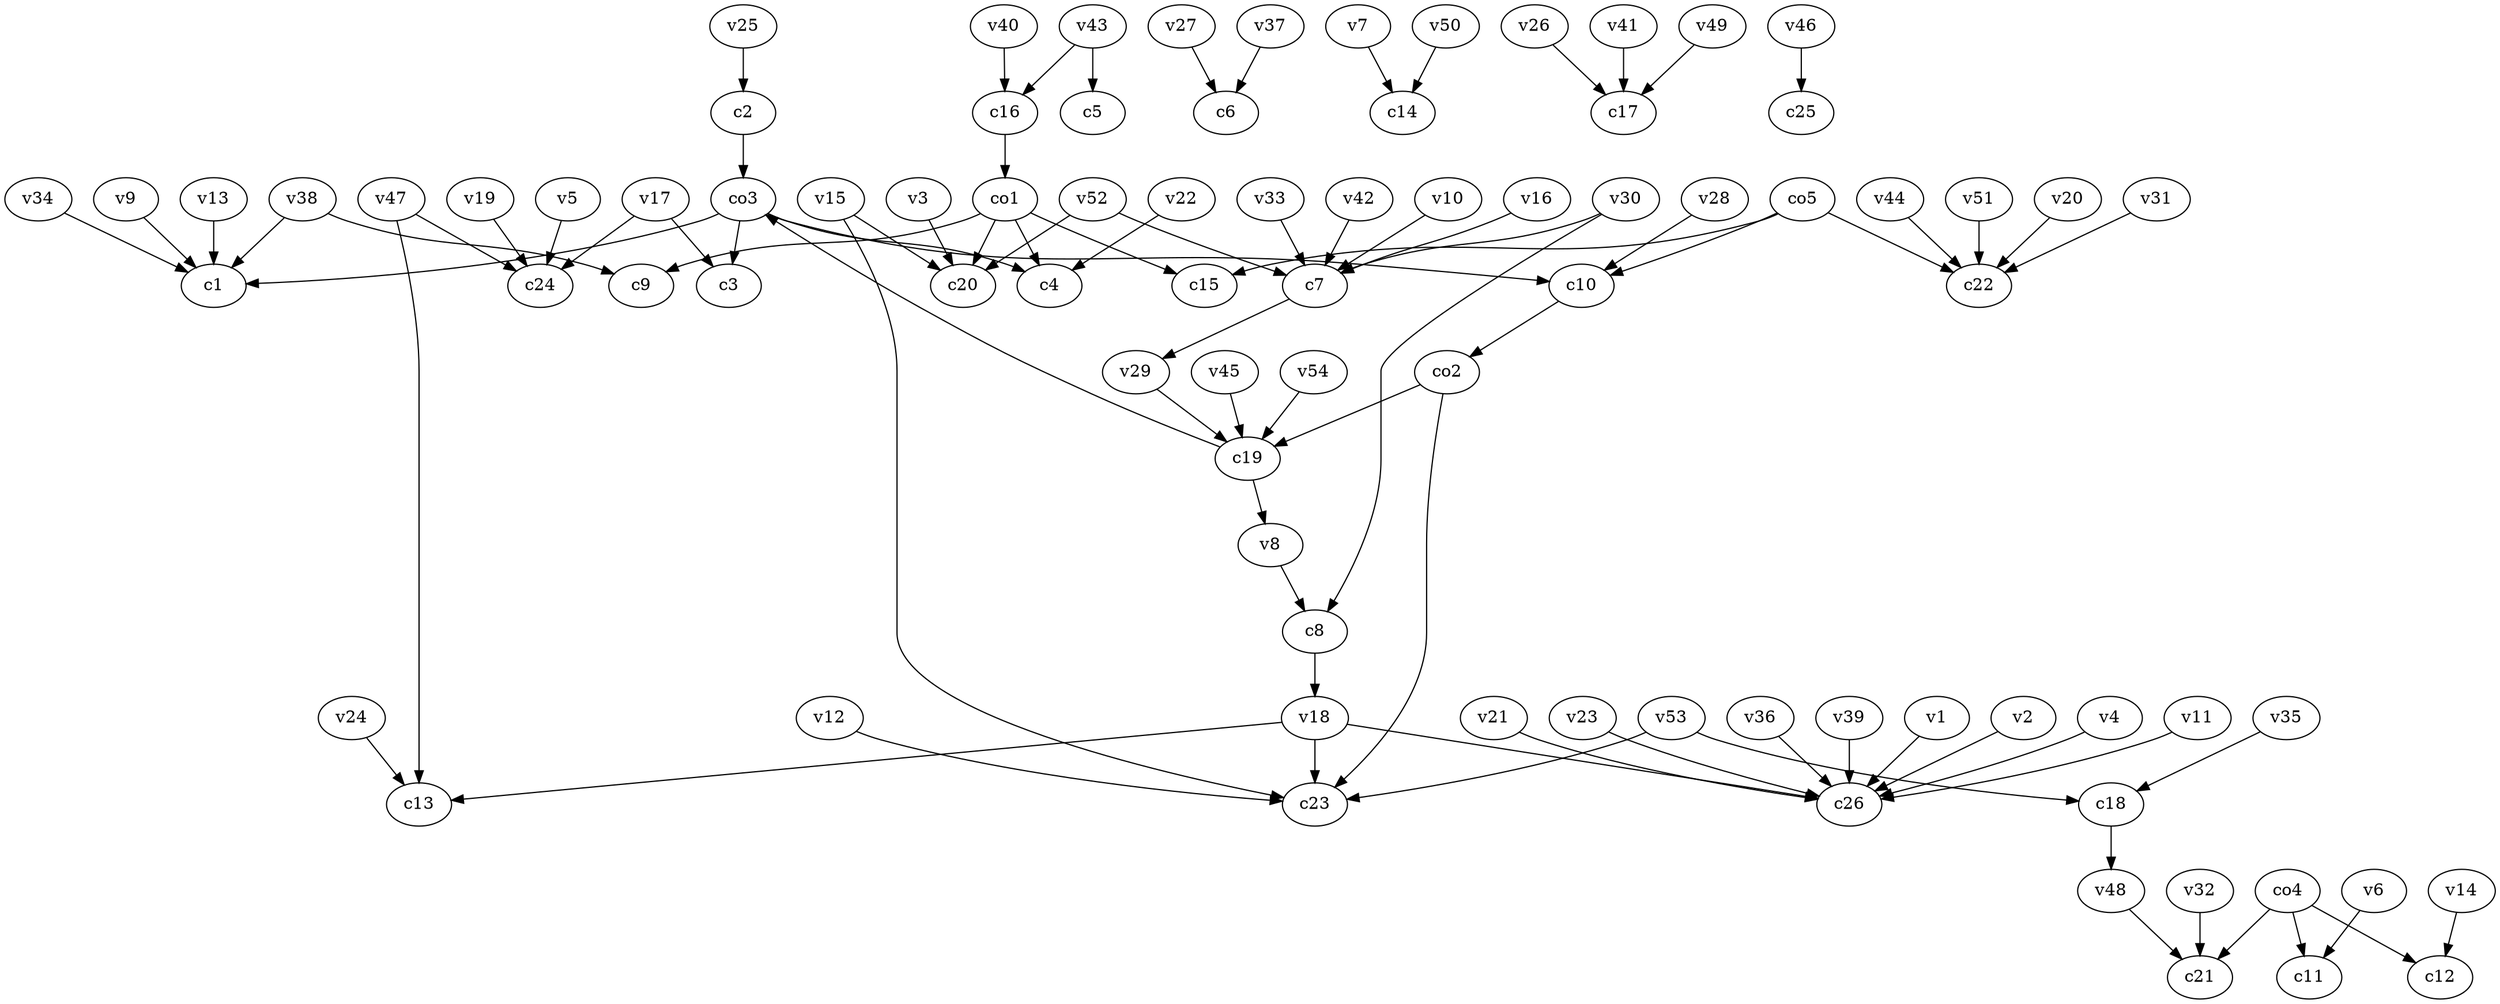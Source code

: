 strict digraph  {
c1;
c2;
c3;
c4;
c5;
c6;
c7;
c8;
c9;
c10;
c11;
c12;
c13;
c14;
c15;
c16;
c17;
c18;
c19;
c20;
c21;
c22;
c23;
c24;
c25;
c26;
v1;
v2;
v3;
v4;
v5;
v6;
v7;
v8;
v9;
v10;
v11;
v12;
v13;
v14;
v15;
v16;
v17;
v18;
v19;
v20;
v21;
v22;
v23;
v24;
v25;
v26;
v27;
v28;
v29;
v30;
v31;
v32;
v33;
v34;
v35;
v36;
v37;
v38;
v39;
v40;
v41;
v42;
v43;
v44;
v45;
v46;
v47;
v48;
v49;
v50;
v51;
v52;
v53;
v54;
co1;
co2;
co3;
co4;
co5;
c2 -> co3  [weight=1];
c7 -> v29  [weight=1];
c8 -> v18  [weight=1];
c10 -> co2  [weight=1];
c16 -> co1  [weight=1];
c18 -> v48  [weight=1];
c19 -> v8  [weight=1];
c19 -> co3  [weight=1];
v1 -> c26  [weight=1];
v2 -> c26  [weight=1];
v3 -> c20  [weight=1];
v4 -> c26  [weight=1];
v5 -> c24  [weight=1];
v6 -> c11  [weight=1];
v7 -> c14  [weight=1];
v8 -> c8  [weight=1];
v9 -> c1  [weight=1];
v10 -> c7  [weight=1];
v11 -> c26  [weight=1];
v12 -> c23  [weight=1];
v13 -> c1  [weight=1];
v14 -> c12  [weight=1];
v15 -> c20  [weight=1];
v15 -> c23  [weight=1];
v16 -> c7  [weight=1];
v17 -> c3  [weight=1];
v17 -> c24  [weight=1];
v18 -> c13  [weight=1];
v18 -> c23  [weight=1];
v18 -> c26  [weight=1];
v19 -> c24  [weight=1];
v20 -> c22  [weight=1];
v21 -> c26  [weight=1];
v22 -> c4  [weight=1];
v23 -> c26  [weight=1];
v24 -> c13  [weight=1];
v25 -> c2  [weight=1];
v26 -> c17  [weight=1];
v27 -> c6  [weight=1];
v28 -> c10  [weight=1];
v29 -> c19  [weight=1];
v30 -> c8  [weight=1];
v30 -> c7  [weight=1];
v31 -> c22  [weight=1];
v32 -> c21  [weight=1];
v33 -> c7  [weight=1];
v34 -> c1  [weight=1];
v35 -> c18  [weight=1];
v36 -> c26  [weight=1];
v37 -> c6  [weight=1];
v38 -> c1  [weight=1];
v38 -> c9  [weight=1];
v39 -> c26  [weight=1];
v40 -> c16  [weight=1];
v41 -> c17  [weight=1];
v42 -> c7  [weight=1];
v43 -> c16  [weight=1];
v43 -> c5  [weight=1];
v44 -> c22  [weight=1];
v45 -> c19  [weight=1];
v46 -> c25  [weight=1];
v47 -> c13  [weight=1];
v47 -> c24  [weight=1];
v48 -> c21  [weight=1];
v49 -> c17  [weight=1];
v50 -> c14  [weight=1];
v51 -> c22  [weight=1];
v52 -> c20  [weight=1];
v52 -> c7  [weight=1];
v53 -> c23  [weight=1];
v53 -> c18  [weight=1];
v54 -> c19  [weight=1];
co1 -> c20  [weight=1];
co1 -> c9  [weight=1];
co1 -> c4  [weight=1];
co1 -> c15  [weight=1];
co2 -> c19  [weight=1];
co2 -> c23  [weight=1];
co3 -> c10  [weight=1];
co3 -> c4  [weight=1];
co3 -> c1  [weight=1];
co3 -> c3  [weight=1];
co4 -> c11  [weight=1];
co4 -> c12  [weight=1];
co4 -> c21  [weight=1];
co5 -> c15  [weight=1];
co5 -> c22  [weight=1];
co5 -> c10  [weight=1];
}
